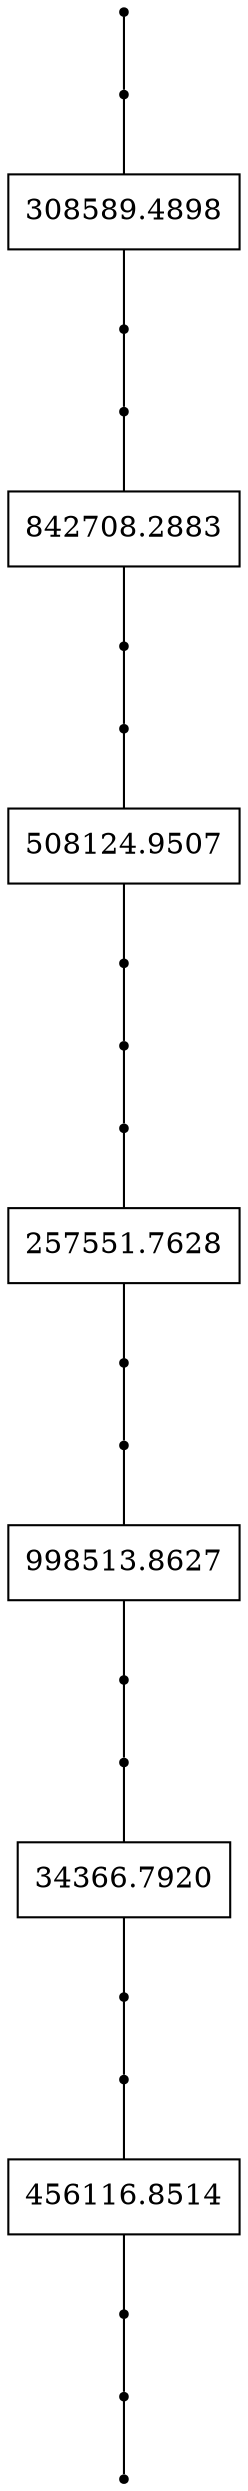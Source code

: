 graph {
start_681384962 [shape = point]
end_681384962 [shape = point]
start_586084331 [shape = point;]
end_586084331 [shape = point;]
586084331 [shape = record; label = 308589.4898]
start_586084331 -- 586084331
586084331 -- end_586084331
start_399534175 [shape = point;]
end_399534175 [shape = point;]
399534175 [shape = record; label = 842708.2883]
start_399534175 -- 399534175
399534175 -- end_399534175
start_949057310 [shape = point;]
end_949057310 [shape = point;]
949057310 [shape = record; label = 508124.9507]
start_949057310 -- 949057310
949057310 -- end_949057310
start_2024542466 [shape = point]
end_2024542466 [shape = point]
start_770189387 [shape = point;]
end_770189387 [shape = point;]
770189387 [shape = record; label = 257551.7628]
start_770189387 -- 770189387
770189387 -- end_770189387
start_963522361 [shape = point;]
end_963522361 [shape = point;]
963522361 [shape = record; label = 998513.8627]
start_963522361 -- 963522361
963522361 -- end_963522361
start_175408781 [shape = point;]
end_175408781 [shape = point;]
175408781 [shape = record; label = 34366.7920]
start_175408781 -- 175408781
175408781 -- end_175408781
start_315138752 [shape = point;]
end_315138752 [shape = point;]
315138752 [shape = record; label = 456116.8514]
start_315138752 -- 315138752
315138752 -- end_315138752
start_2024542466 -- start_770189387
end_770189387 -- start_963522361
end_963522361 -- start_175408781
end_175408781 -- start_315138752
end_315138752 -- end_2024542466
start_681384962 -- start_586084331
end_586084331 -- start_399534175
end_399534175 -- start_949057310
end_949057310 -- start_2024542466
end_2024542466 -- end_681384962

}
